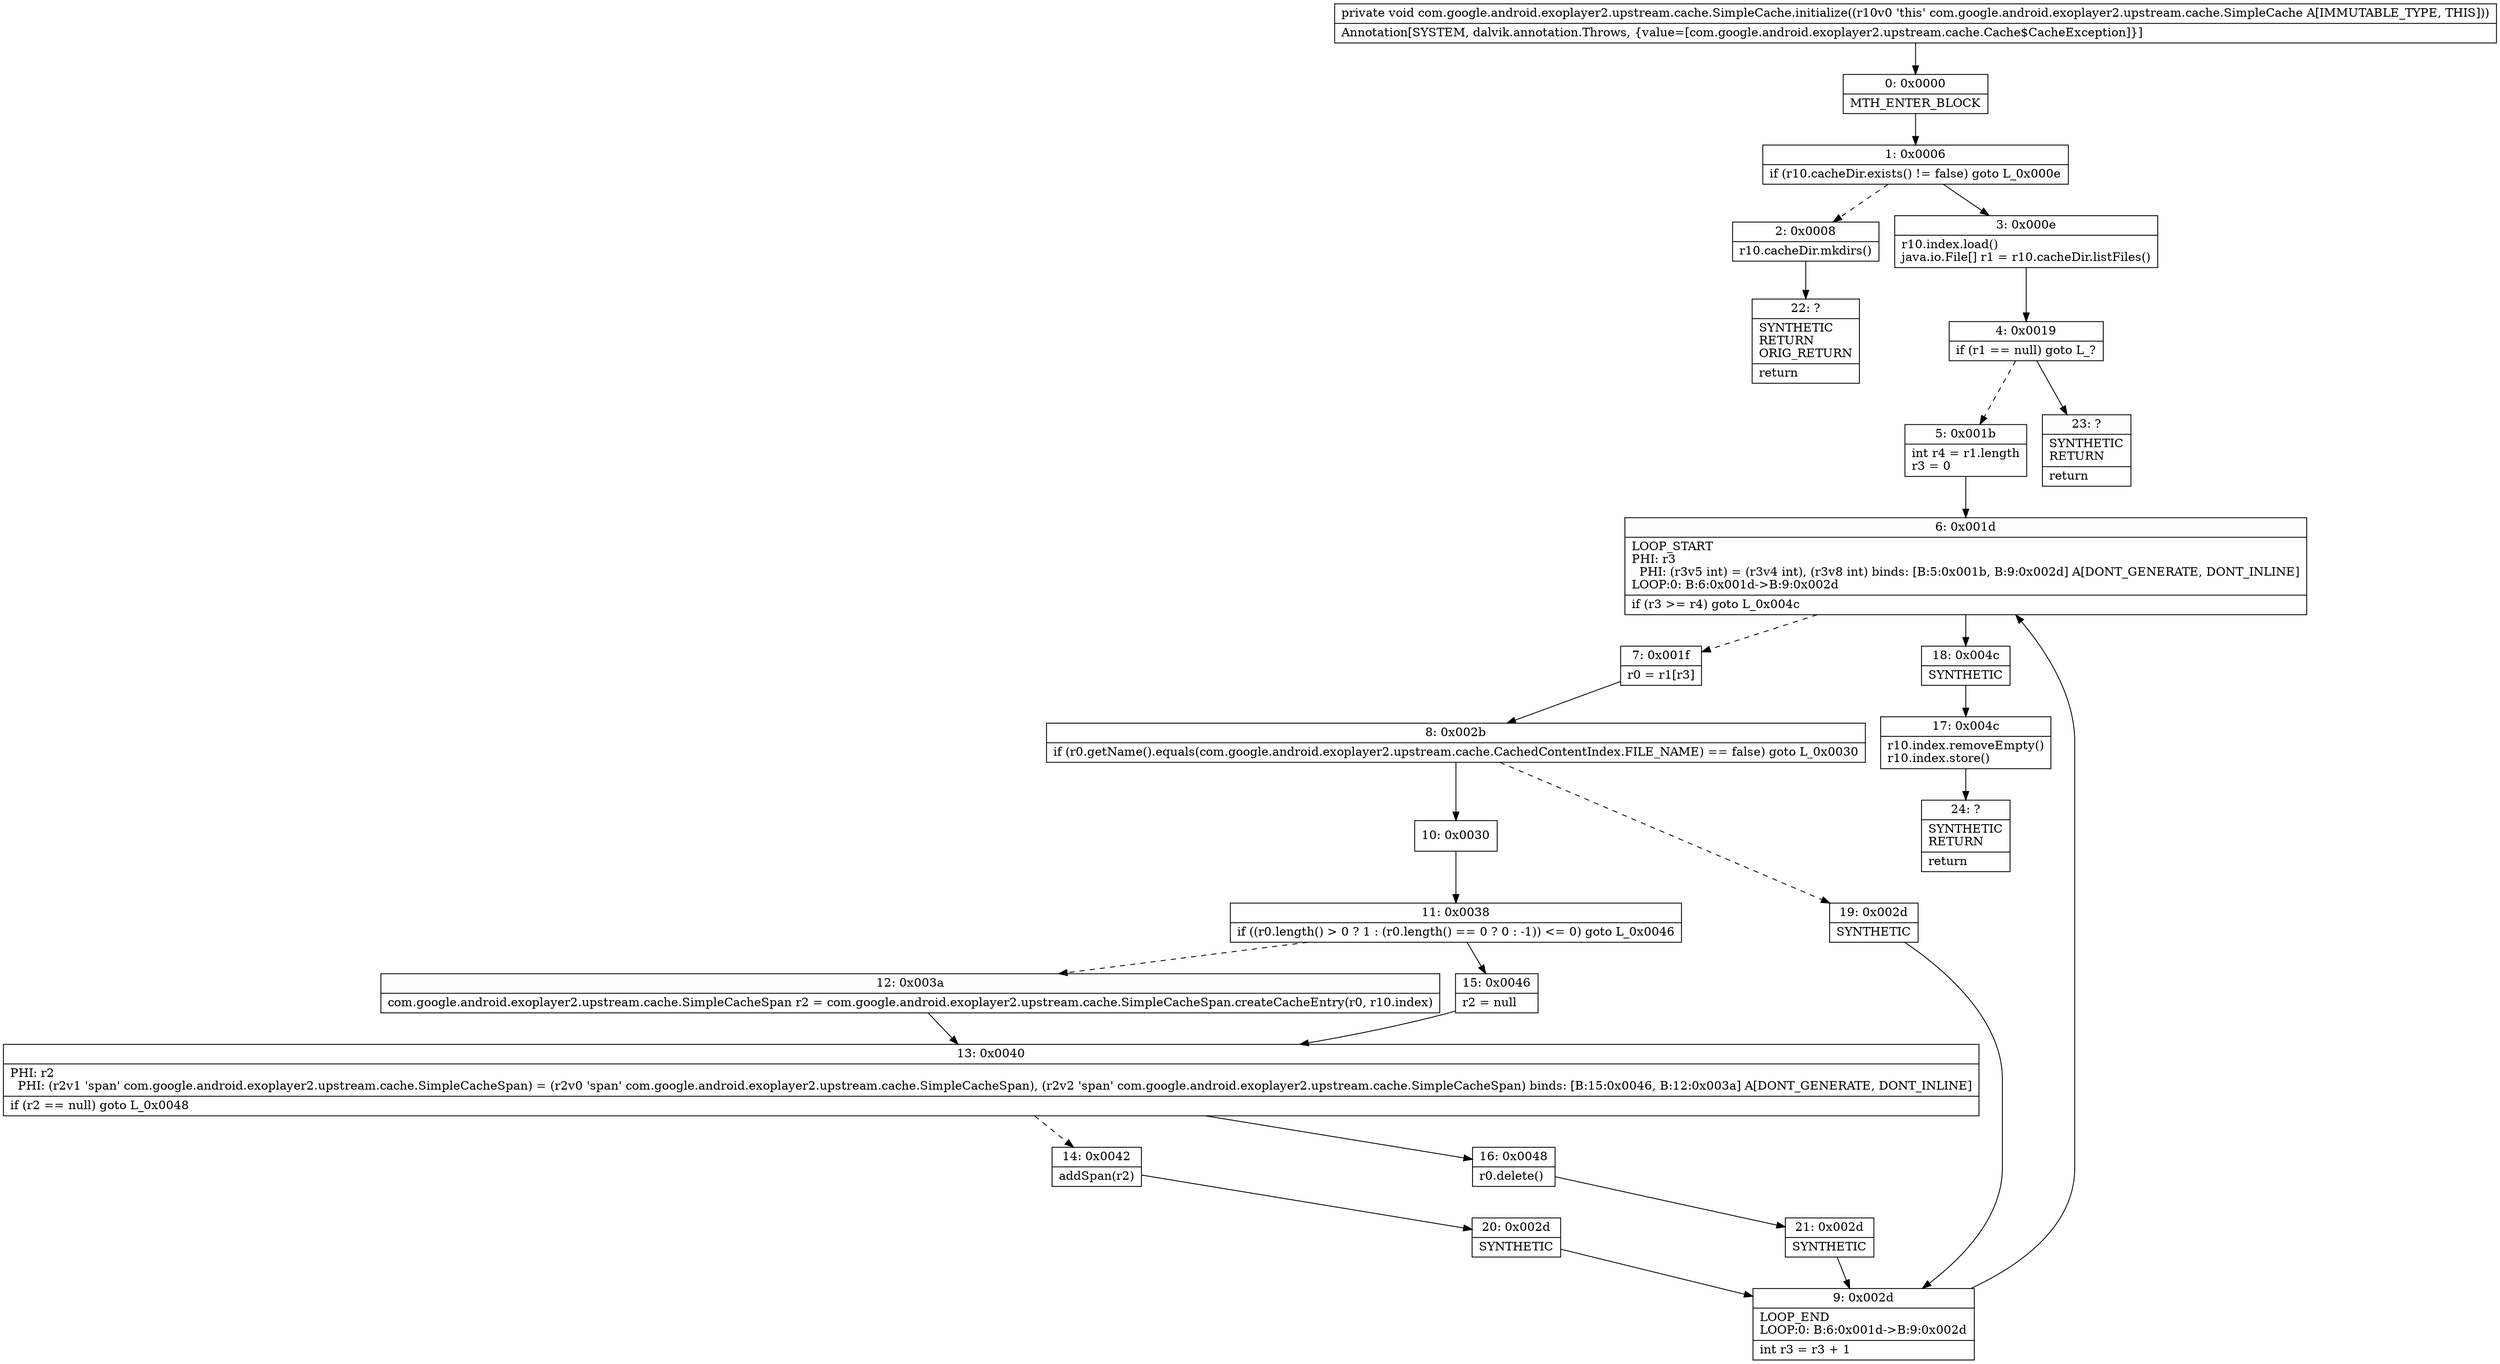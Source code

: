 digraph "CFG forcom.google.android.exoplayer2.upstream.cache.SimpleCache.initialize()V" {
Node_0 [shape=record,label="{0\:\ 0x0000|MTH_ENTER_BLOCK\l}"];
Node_1 [shape=record,label="{1\:\ 0x0006|if (r10.cacheDir.exists() != false) goto L_0x000e\l}"];
Node_2 [shape=record,label="{2\:\ 0x0008|r10.cacheDir.mkdirs()\l}"];
Node_3 [shape=record,label="{3\:\ 0x000e|r10.index.load()\ljava.io.File[] r1 = r10.cacheDir.listFiles()\l}"];
Node_4 [shape=record,label="{4\:\ 0x0019|if (r1 == null) goto L_?\l}"];
Node_5 [shape=record,label="{5\:\ 0x001b|int r4 = r1.length\lr3 = 0\l}"];
Node_6 [shape=record,label="{6\:\ 0x001d|LOOP_START\lPHI: r3 \l  PHI: (r3v5 int) = (r3v4 int), (r3v8 int) binds: [B:5:0x001b, B:9:0x002d] A[DONT_GENERATE, DONT_INLINE]\lLOOP:0: B:6:0x001d\-\>B:9:0x002d\l|if (r3 \>= r4) goto L_0x004c\l}"];
Node_7 [shape=record,label="{7\:\ 0x001f|r0 = r1[r3]\l}"];
Node_8 [shape=record,label="{8\:\ 0x002b|if (r0.getName().equals(com.google.android.exoplayer2.upstream.cache.CachedContentIndex.FILE_NAME) == false) goto L_0x0030\l}"];
Node_9 [shape=record,label="{9\:\ 0x002d|LOOP_END\lLOOP:0: B:6:0x001d\-\>B:9:0x002d\l|int r3 = r3 + 1\l}"];
Node_10 [shape=record,label="{10\:\ 0x0030}"];
Node_11 [shape=record,label="{11\:\ 0x0038|if ((r0.length() \> 0 ? 1 : (r0.length() == 0 ? 0 : \-1)) \<= 0) goto L_0x0046\l}"];
Node_12 [shape=record,label="{12\:\ 0x003a|com.google.android.exoplayer2.upstream.cache.SimpleCacheSpan r2 = com.google.android.exoplayer2.upstream.cache.SimpleCacheSpan.createCacheEntry(r0, r10.index)\l}"];
Node_13 [shape=record,label="{13\:\ 0x0040|PHI: r2 \l  PHI: (r2v1 'span' com.google.android.exoplayer2.upstream.cache.SimpleCacheSpan) = (r2v0 'span' com.google.android.exoplayer2.upstream.cache.SimpleCacheSpan), (r2v2 'span' com.google.android.exoplayer2.upstream.cache.SimpleCacheSpan) binds: [B:15:0x0046, B:12:0x003a] A[DONT_GENERATE, DONT_INLINE]\l|if (r2 == null) goto L_0x0048\l}"];
Node_14 [shape=record,label="{14\:\ 0x0042|addSpan(r2)\l}"];
Node_15 [shape=record,label="{15\:\ 0x0046|r2 = null\l}"];
Node_16 [shape=record,label="{16\:\ 0x0048|r0.delete()\l}"];
Node_17 [shape=record,label="{17\:\ 0x004c|r10.index.removeEmpty()\lr10.index.store()\l}"];
Node_18 [shape=record,label="{18\:\ 0x004c|SYNTHETIC\l}"];
Node_19 [shape=record,label="{19\:\ 0x002d|SYNTHETIC\l}"];
Node_20 [shape=record,label="{20\:\ 0x002d|SYNTHETIC\l}"];
Node_21 [shape=record,label="{21\:\ 0x002d|SYNTHETIC\l}"];
Node_22 [shape=record,label="{22\:\ ?|SYNTHETIC\lRETURN\lORIG_RETURN\l|return\l}"];
Node_23 [shape=record,label="{23\:\ ?|SYNTHETIC\lRETURN\l|return\l}"];
Node_24 [shape=record,label="{24\:\ ?|SYNTHETIC\lRETURN\l|return\l}"];
MethodNode[shape=record,label="{private void com.google.android.exoplayer2.upstream.cache.SimpleCache.initialize((r10v0 'this' com.google.android.exoplayer2.upstream.cache.SimpleCache A[IMMUTABLE_TYPE, THIS]))  | Annotation[SYSTEM, dalvik.annotation.Throws, \{value=[com.google.android.exoplayer2.upstream.cache.Cache$CacheException]\}]\l}"];
MethodNode -> Node_0;
Node_0 -> Node_1;
Node_1 -> Node_2[style=dashed];
Node_1 -> Node_3;
Node_2 -> Node_22;
Node_3 -> Node_4;
Node_4 -> Node_5[style=dashed];
Node_4 -> Node_23;
Node_5 -> Node_6;
Node_6 -> Node_7[style=dashed];
Node_6 -> Node_18;
Node_7 -> Node_8;
Node_8 -> Node_10;
Node_8 -> Node_19[style=dashed];
Node_9 -> Node_6;
Node_10 -> Node_11;
Node_11 -> Node_12[style=dashed];
Node_11 -> Node_15;
Node_12 -> Node_13;
Node_13 -> Node_14[style=dashed];
Node_13 -> Node_16;
Node_14 -> Node_20;
Node_15 -> Node_13;
Node_16 -> Node_21;
Node_17 -> Node_24;
Node_18 -> Node_17;
Node_19 -> Node_9;
Node_20 -> Node_9;
Node_21 -> Node_9;
}

